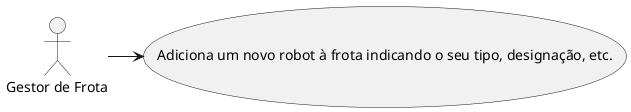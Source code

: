 @startuml
'https://plantuml.com/use-case-diagram



"Gestor de Frota" -> (Adiciona um novo robot à frota indicando o seu tipo, designação, etc.)


@enduml
